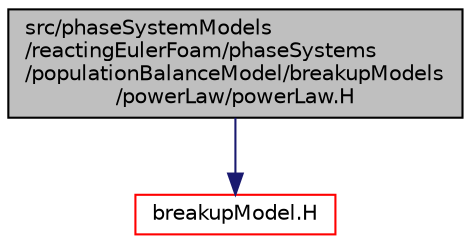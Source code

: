 digraph "src/phaseSystemModels/reactingEulerFoam/phaseSystems/populationBalanceModel/breakupModels/powerLaw/powerLaw.H"
{
  bgcolor="transparent";
  edge [fontname="Helvetica",fontsize="10",labelfontname="Helvetica",labelfontsize="10"];
  node [fontname="Helvetica",fontsize="10",shape=record];
  Node1 [label="src/phaseSystemModels\l/reactingEulerFoam/phaseSystems\l/populationBalanceModel/breakupModels\l/powerLaw/powerLaw.H",height=0.2,width=0.4,color="black", fillcolor="grey75", style="filled" fontcolor="black"];
  Node1 -> Node2 [color="midnightblue",fontsize="10",style="solid",fontname="Helvetica"];
  Node2 [label="breakupModel.H",height=0.2,width=0.4,color="red",URL="$breakupModel_8H.html"];
}
